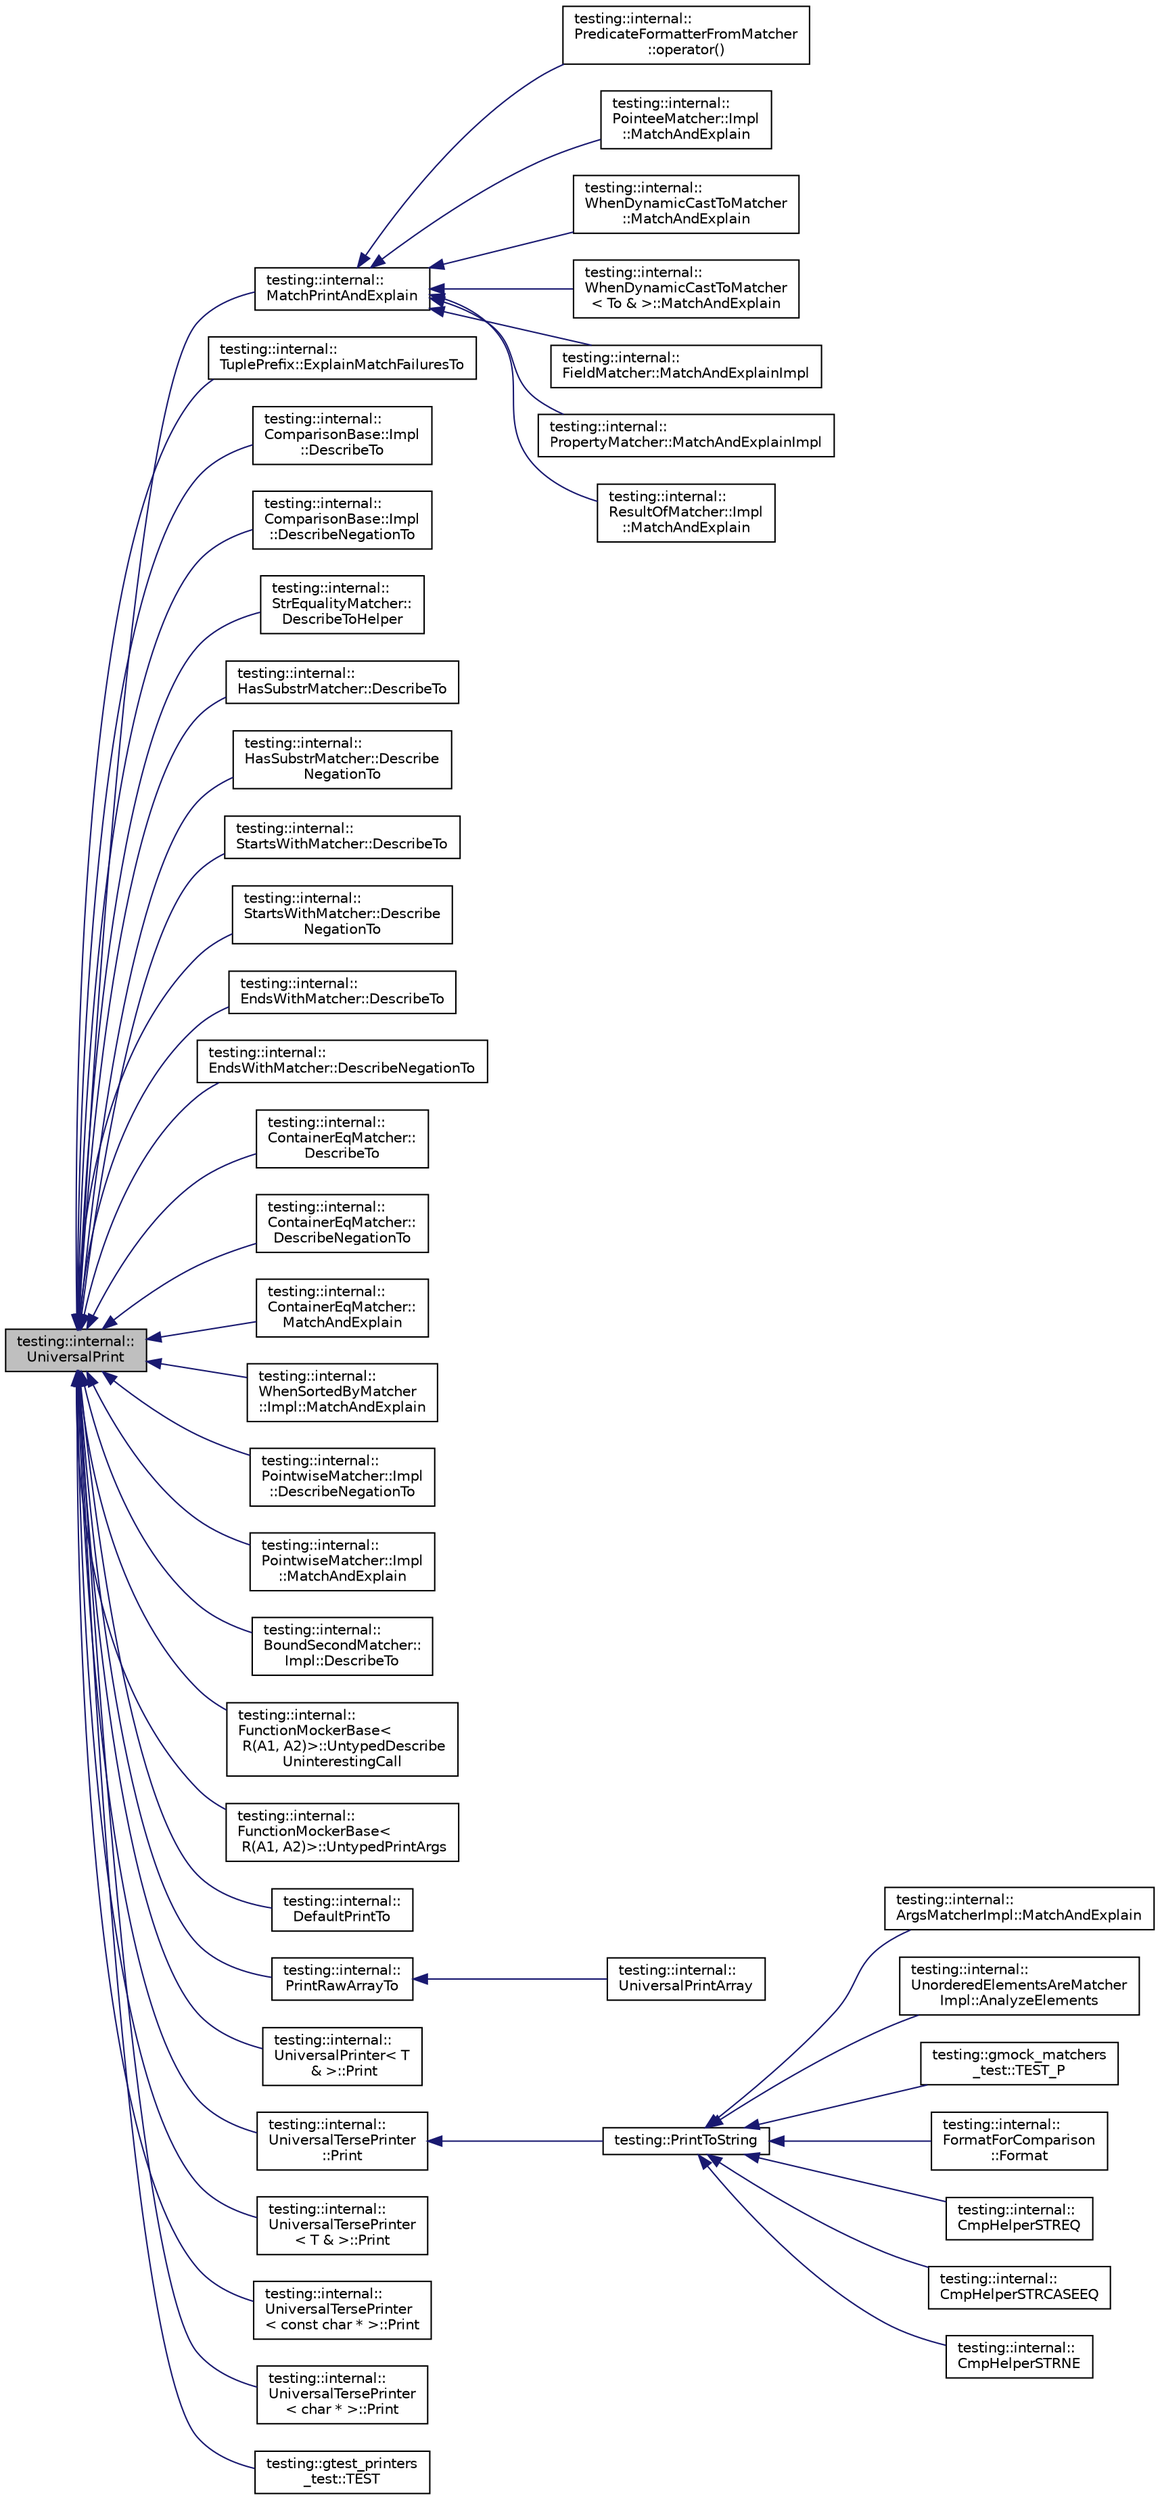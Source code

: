 digraph "testing::internal::UniversalPrint"
{
  edge [fontname="Helvetica",fontsize="10",labelfontname="Helvetica",labelfontsize="10"];
  node [fontname="Helvetica",fontsize="10",shape=record];
  rankdir="LR";
  Node3432 [label="testing::internal::\lUniversalPrint",height=0.2,width=0.4,color="black", fillcolor="grey75", style="filled", fontcolor="black"];
  Node3432 -> Node3433 [dir="back",color="midnightblue",fontsize="10",style="solid",fontname="Helvetica"];
  Node3433 [label="testing::internal::\lMatchPrintAndExplain",height=0.2,width=0.4,color="black", fillcolor="white", style="filled",URL="$d0/da7/namespacetesting_1_1internal.html#a0821df2611d54c79bac990719ad8a2dd"];
  Node3433 -> Node3434 [dir="back",color="midnightblue",fontsize="10",style="solid",fontname="Helvetica"];
  Node3434 [label="testing::internal::\lPredicateFormatterFromMatcher\l::operator()",height=0.2,width=0.4,color="black", fillcolor="white", style="filled",URL="$df/dd3/classtesting_1_1internal_1_1_predicate_formatter_from_matcher.html#a51d28bee5f86347ea34b7a0f2758b599"];
  Node3433 -> Node3435 [dir="back",color="midnightblue",fontsize="10",style="solid",fontname="Helvetica"];
  Node3435 [label="testing::internal::\lPointeeMatcher::Impl\l::MatchAndExplain",height=0.2,width=0.4,color="black", fillcolor="white", style="filled",URL="$dd/d4c/classtesting_1_1internal_1_1_pointee_matcher_1_1_impl.html#a2aeaf0b7284fb2c7a7745746ec6ce63b"];
  Node3433 -> Node3436 [dir="back",color="midnightblue",fontsize="10",style="solid",fontname="Helvetica"];
  Node3436 [label="testing::internal::\lWhenDynamicCastToMatcher\l::MatchAndExplain",height=0.2,width=0.4,color="black", fillcolor="white", style="filled",URL="$d7/d99/classtesting_1_1internal_1_1_when_dynamic_cast_to_matcher.html#a270f6a1e6ad7c9b69fdefca27c513bf5"];
  Node3433 -> Node3437 [dir="back",color="midnightblue",fontsize="10",style="solid",fontname="Helvetica"];
  Node3437 [label="testing::internal::\lWhenDynamicCastToMatcher\l\< To & \>::MatchAndExplain",height=0.2,width=0.4,color="black", fillcolor="white", style="filled",URL="$d0/d0a/classtesting_1_1internal_1_1_when_dynamic_cast_to_matcher_3_01_to_01_6_01_4.html#a1eb76a60d0943519623f438b29f70a5f"];
  Node3433 -> Node3438 [dir="back",color="midnightblue",fontsize="10",style="solid",fontname="Helvetica"];
  Node3438 [label="testing::internal::\lFieldMatcher::MatchAndExplainImpl",height=0.2,width=0.4,color="black", fillcolor="white", style="filled",URL="$dd/d58/classtesting_1_1internal_1_1_field_matcher.html#a3ac8072e68a33f78531d7b1eff96810c"];
  Node3433 -> Node3439 [dir="back",color="midnightblue",fontsize="10",style="solid",fontname="Helvetica"];
  Node3439 [label="testing::internal::\lPropertyMatcher::MatchAndExplainImpl",height=0.2,width=0.4,color="black", fillcolor="white", style="filled",URL="$da/dc3/classtesting_1_1internal_1_1_property_matcher.html#aee28dd64a2896159661a4f3ad3329ffd"];
  Node3433 -> Node3440 [dir="back",color="midnightblue",fontsize="10",style="solid",fontname="Helvetica"];
  Node3440 [label="testing::internal::\lResultOfMatcher::Impl\l::MatchAndExplain",height=0.2,width=0.4,color="black", fillcolor="white", style="filled",URL="$d6/df7/classtesting_1_1internal_1_1_result_of_matcher_1_1_impl.html#a4f9d7dfdad8ad8f1ab4f5ffe11c26763"];
  Node3432 -> Node3441 [dir="back",color="midnightblue",fontsize="10",style="solid",fontname="Helvetica"];
  Node3441 [label="testing::internal::\lTuplePrefix::ExplainMatchFailuresTo",height=0.2,width=0.4,color="black", fillcolor="white", style="filled",URL="$dc/d12/classtesting_1_1internal_1_1_tuple_prefix.html#a0ffd38ce90ae6da645a5655aefac5bb7"];
  Node3432 -> Node3442 [dir="back",color="midnightblue",fontsize="10",style="solid",fontname="Helvetica"];
  Node3442 [label="testing::internal::\lComparisonBase::Impl\l::DescribeTo",height=0.2,width=0.4,color="black", fillcolor="white", style="filled",URL="$de/d06/classtesting_1_1internal_1_1_comparison_base_1_1_impl.html#a224bdd8f8196208d8138668dc74e1d27"];
  Node3432 -> Node3443 [dir="back",color="midnightblue",fontsize="10",style="solid",fontname="Helvetica"];
  Node3443 [label="testing::internal::\lComparisonBase::Impl\l::DescribeNegationTo",height=0.2,width=0.4,color="black", fillcolor="white", style="filled",URL="$de/d06/classtesting_1_1internal_1_1_comparison_base_1_1_impl.html#ab4a33d42d0941bc94e3b0051ce76bb72"];
  Node3432 -> Node3444 [dir="back",color="midnightblue",fontsize="10",style="solid",fontname="Helvetica"];
  Node3444 [label="testing::internal::\lStrEqualityMatcher::\lDescribeToHelper",height=0.2,width=0.4,color="black", fillcolor="white", style="filled",URL="$df/d76/classtesting_1_1internal_1_1_str_equality_matcher.html#accddf33055803fee7ff0ef7988204474"];
  Node3432 -> Node3445 [dir="back",color="midnightblue",fontsize="10",style="solid",fontname="Helvetica"];
  Node3445 [label="testing::internal::\lHasSubstrMatcher::DescribeTo",height=0.2,width=0.4,color="black", fillcolor="white", style="filled",URL="$d3/d52/classtesting_1_1internal_1_1_has_substr_matcher.html#a278f177d2cbdfed29f6755ee0739a521"];
  Node3432 -> Node3446 [dir="back",color="midnightblue",fontsize="10",style="solid",fontname="Helvetica"];
  Node3446 [label="testing::internal::\lHasSubstrMatcher::Describe\lNegationTo",height=0.2,width=0.4,color="black", fillcolor="white", style="filled",URL="$d3/d52/classtesting_1_1internal_1_1_has_substr_matcher.html#aa79638f9d3a0c2eb67bc76432f35be1f"];
  Node3432 -> Node3447 [dir="back",color="midnightblue",fontsize="10",style="solid",fontname="Helvetica"];
  Node3447 [label="testing::internal::\lStartsWithMatcher::DescribeTo",height=0.2,width=0.4,color="black", fillcolor="white", style="filled",URL="$d0/d7f/classtesting_1_1internal_1_1_starts_with_matcher.html#af52b4c04ade7f5226c7302c845d44eaf"];
  Node3432 -> Node3448 [dir="back",color="midnightblue",fontsize="10",style="solid",fontname="Helvetica"];
  Node3448 [label="testing::internal::\lStartsWithMatcher::Describe\lNegationTo",height=0.2,width=0.4,color="black", fillcolor="white", style="filled",URL="$d0/d7f/classtesting_1_1internal_1_1_starts_with_matcher.html#aae30b57dac10fec73d454b6d7543acea"];
  Node3432 -> Node3449 [dir="back",color="midnightblue",fontsize="10",style="solid",fontname="Helvetica"];
  Node3449 [label="testing::internal::\lEndsWithMatcher::DescribeTo",height=0.2,width=0.4,color="black", fillcolor="white", style="filled",URL="$d5/d12/classtesting_1_1internal_1_1_ends_with_matcher.html#aec33451ab09428a97ab0793e332416d8"];
  Node3432 -> Node3450 [dir="back",color="midnightblue",fontsize="10",style="solid",fontname="Helvetica"];
  Node3450 [label="testing::internal::\lEndsWithMatcher::DescribeNegationTo",height=0.2,width=0.4,color="black", fillcolor="white", style="filled",URL="$d5/d12/classtesting_1_1internal_1_1_ends_with_matcher.html#af5dd55c6c3a2ce57bd85f12e07cb604a"];
  Node3432 -> Node3451 [dir="back",color="midnightblue",fontsize="10",style="solid",fontname="Helvetica"];
  Node3451 [label="testing::internal::\lContainerEqMatcher::\lDescribeTo",height=0.2,width=0.4,color="black", fillcolor="white", style="filled",URL="$d8/d85/classtesting_1_1internal_1_1_container_eq_matcher.html#a28ace6da475d05134916eb50e54baf1e"];
  Node3432 -> Node3452 [dir="back",color="midnightblue",fontsize="10",style="solid",fontname="Helvetica"];
  Node3452 [label="testing::internal::\lContainerEqMatcher::\lDescribeNegationTo",height=0.2,width=0.4,color="black", fillcolor="white", style="filled",URL="$d8/d85/classtesting_1_1internal_1_1_container_eq_matcher.html#a3dc9e61b6aff65039325138dccccb8ec"];
  Node3432 -> Node3453 [dir="back",color="midnightblue",fontsize="10",style="solid",fontname="Helvetica"];
  Node3453 [label="testing::internal::\lContainerEqMatcher::\lMatchAndExplain",height=0.2,width=0.4,color="black", fillcolor="white", style="filled",URL="$d8/d85/classtesting_1_1internal_1_1_container_eq_matcher.html#a348c6139776dd7d713d100e406ee38f4"];
  Node3432 -> Node3454 [dir="back",color="midnightblue",fontsize="10",style="solid",fontname="Helvetica"];
  Node3454 [label="testing::internal::\lWhenSortedByMatcher\l::Impl::MatchAndExplain",height=0.2,width=0.4,color="black", fillcolor="white", style="filled",URL="$d9/d30/classtesting_1_1internal_1_1_when_sorted_by_matcher_1_1_impl.html#a9d8f57c729df8c041f2fd7febbc950da"];
  Node3432 -> Node3455 [dir="back",color="midnightblue",fontsize="10",style="solid",fontname="Helvetica"];
  Node3455 [label="testing::internal::\lPointwiseMatcher::Impl\l::DescribeNegationTo",height=0.2,width=0.4,color="black", fillcolor="white", style="filled",URL="$d6/d60/classtesting_1_1internal_1_1_pointwise_matcher_1_1_impl.html#a26d3a829149e4c497aaced42aad7b247"];
  Node3432 -> Node3456 [dir="back",color="midnightblue",fontsize="10",style="solid",fontname="Helvetica"];
  Node3456 [label="testing::internal::\lPointwiseMatcher::Impl\l::MatchAndExplain",height=0.2,width=0.4,color="black", fillcolor="white", style="filled",URL="$d6/d60/classtesting_1_1internal_1_1_pointwise_matcher_1_1_impl.html#a4253946989f3743c4dd983909f2d062b"];
  Node3432 -> Node3457 [dir="back",color="midnightblue",fontsize="10",style="solid",fontname="Helvetica"];
  Node3457 [label="testing::internal::\lBoundSecondMatcher::\lImpl::DescribeTo",height=0.2,width=0.4,color="black", fillcolor="white", style="filled",URL="$dc/d36/classtesting_1_1internal_1_1_bound_second_matcher_1_1_impl.html#ada7c4fd01c568c48f929dc34b3281aff"];
  Node3432 -> Node3458 [dir="back",color="midnightblue",fontsize="10",style="solid",fontname="Helvetica"];
  Node3458 [label="testing::internal::\lFunctionMockerBase\<\l R(A1, A2)\>::UntypedDescribe\lUninterestingCall",height=0.2,width=0.4,color="black", fillcolor="white", style="filled",URL="$da/de9/classtesting_1_1internal_1_1_function_mocker_base.html#a9f701bc2048925f61cab0491a9aa275c"];
  Node3432 -> Node3459 [dir="back",color="midnightblue",fontsize="10",style="solid",fontname="Helvetica"];
  Node3459 [label="testing::internal::\lFunctionMockerBase\<\l R(A1, A2)\>::UntypedPrintArgs",height=0.2,width=0.4,color="black", fillcolor="white", style="filled",URL="$da/de9/classtesting_1_1internal_1_1_function_mocker_base.html#a6f77ce4fad16e1c8508fe6da71e8b930"];
  Node3432 -> Node3460 [dir="back",color="midnightblue",fontsize="10",style="solid",fontname="Helvetica"];
  Node3460 [label="testing::internal::\lDefaultPrintTo",height=0.2,width=0.4,color="black", fillcolor="white", style="filled",URL="$d0/da7/namespacetesting_1_1internal.html#a2e96c98d5bd8ee4a1b92f8e3cde7dd40"];
  Node3432 -> Node3461 [dir="back",color="midnightblue",fontsize="10",style="solid",fontname="Helvetica"];
  Node3461 [label="testing::internal::\lPrintRawArrayTo",height=0.2,width=0.4,color="black", fillcolor="white", style="filled",URL="$d0/da7/namespacetesting_1_1internal.html#ad3013b6b4c825edee9fe18ff1d982faa"];
  Node3461 -> Node3462 [dir="back",color="midnightblue",fontsize="10",style="solid",fontname="Helvetica"];
  Node3462 [label="testing::internal::\lUniversalPrintArray",height=0.2,width=0.4,color="black", fillcolor="white", style="filled",URL="$d0/da7/namespacetesting_1_1internal.html#ad79d71c3110f8eb24ab352d68f29436a"];
  Node3432 -> Node3463 [dir="back",color="midnightblue",fontsize="10",style="solid",fontname="Helvetica"];
  Node3463 [label="testing::internal::\lUniversalPrinter\< T\l & \>::Print",height=0.2,width=0.4,color="black", fillcolor="white", style="filled",URL="$d2/d67/classtesting_1_1internal_1_1_universal_printer_3_01_t_01_6_01_4.html#a923a694be8aa66117848c1c5f57ede35"];
  Node3432 -> Node3464 [dir="back",color="midnightblue",fontsize="10",style="solid",fontname="Helvetica"];
  Node3464 [label="testing::internal::\lUniversalTersePrinter\l::Print",height=0.2,width=0.4,color="black", fillcolor="white", style="filled",URL="$d6/d8f/classtesting_1_1internal_1_1_universal_terse_printer.html#a042249cdb42fdb77588c9ad54ea7ed54"];
  Node3464 -> Node3465 [dir="back",color="midnightblue",fontsize="10",style="solid",fontname="Helvetica"];
  Node3465 [label="testing::PrintToString",height=0.2,width=0.4,color="black", fillcolor="white", style="filled",URL="$d0/d75/namespacetesting.html#aa5717bb1144edd1d262d310ba70c82ed"];
  Node3465 -> Node3466 [dir="back",color="midnightblue",fontsize="10",style="solid",fontname="Helvetica"];
  Node3466 [label="testing::internal::\lArgsMatcherImpl::MatchAndExplain",height=0.2,width=0.4,color="black", fillcolor="white", style="filled",URL="$d2/d8f/classtesting_1_1internal_1_1_args_matcher_impl.html#a60383b3073a61f9d82cbf31fe19e6bfa"];
  Node3465 -> Node3467 [dir="back",color="midnightblue",fontsize="10",style="solid",fontname="Helvetica"];
  Node3467 [label="testing::internal::\lUnorderedElementsAreMatcher\lImpl::AnalyzeElements",height=0.2,width=0.4,color="black", fillcolor="white", style="filled",URL="$df/df0/classtesting_1_1internal_1_1_unordered_elements_are_matcher_impl.html#a163e5008bd9181fb0276ce07d678e3c0"];
  Node3465 -> Node3468 [dir="back",color="midnightblue",fontsize="10",style="solid",fontname="Helvetica"];
  Node3468 [label="testing::gmock_matchers\l_test::TEST_P",height=0.2,width=0.4,color="black", fillcolor="white", style="filled",URL="$d5/de1/namespacetesting_1_1gmock__matchers__test.html#a20589d957fcfe5399e249084dbc23e82"];
  Node3465 -> Node3469 [dir="back",color="midnightblue",fontsize="10",style="solid",fontname="Helvetica"];
  Node3469 [label="testing::internal::\lFormatForComparison\l::Format",height=0.2,width=0.4,color="black", fillcolor="white", style="filled",URL="$d9/d47/classtesting_1_1internal_1_1_format_for_comparison.html#a2aeb688fc55b57abd3021d82eccad896"];
  Node3465 -> Node3470 [dir="back",color="midnightblue",fontsize="10",style="solid",fontname="Helvetica"];
  Node3470 [label="testing::internal::\lCmpHelperSTREQ",height=0.2,width=0.4,color="black", fillcolor="white", style="filled",URL="$d0/da7/namespacetesting_1_1internal.html#a711a396ed8f636ecd14a850a89d181b6"];
  Node3465 -> Node3471 [dir="back",color="midnightblue",fontsize="10",style="solid",fontname="Helvetica"];
  Node3471 [label="testing::internal::\lCmpHelperSTRCASEEQ",height=0.2,width=0.4,color="black", fillcolor="white", style="filled",URL="$d0/da7/namespacetesting_1_1internal.html#a30dfeb01f1bc8087c7d05205d5fa75c1"];
  Node3465 -> Node3472 [dir="back",color="midnightblue",fontsize="10",style="solid",fontname="Helvetica"];
  Node3472 [label="testing::internal::\lCmpHelperSTRNE",height=0.2,width=0.4,color="black", fillcolor="white", style="filled",URL="$d0/da7/namespacetesting_1_1internal.html#a415a953647bbc9469f062dc966061efb"];
  Node3432 -> Node3473 [dir="back",color="midnightblue",fontsize="10",style="solid",fontname="Helvetica"];
  Node3473 [label="testing::internal::\lUniversalTersePrinter\l\< T & \>::Print",height=0.2,width=0.4,color="black", fillcolor="white", style="filled",URL="$dd/dce/classtesting_1_1internal_1_1_universal_terse_printer_3_01_t_01_6_01_4.html#a931f93cc52a3046706c87d0a90640483"];
  Node3432 -> Node3474 [dir="back",color="midnightblue",fontsize="10",style="solid",fontname="Helvetica"];
  Node3474 [label="testing::internal::\lUniversalTersePrinter\l\< const char * \>::Print",height=0.2,width=0.4,color="black", fillcolor="white", style="filled",URL="$d3/ded/classtesting_1_1internal_1_1_universal_terse_printer_3_01const_01char_01_5_01_4.html#a37a3be2d26dc07b24d16c2b5eb88ecda"];
  Node3432 -> Node3475 [dir="back",color="midnightblue",fontsize="10",style="solid",fontname="Helvetica"];
  Node3475 [label="testing::internal::\lUniversalTersePrinter\l\< char * \>::Print",height=0.2,width=0.4,color="black", fillcolor="white", style="filled",URL="$d2/d0e/classtesting_1_1internal_1_1_universal_terse_printer_3_01char_01_5_01_4.html#aa9ef95587c1461fe33e254af52401a43"];
  Node3432 -> Node3476 [dir="back",color="midnightblue",fontsize="10",style="solid",fontname="Helvetica"];
  Node3476 [label="testing::gtest_printers\l_test::TEST",height=0.2,width=0.4,color="black", fillcolor="white", style="filled",URL="$dd/d01/namespacetesting_1_1gtest__printers__test.html#a43d4efc91c2ea7d8220891df9b0437df"];
}
